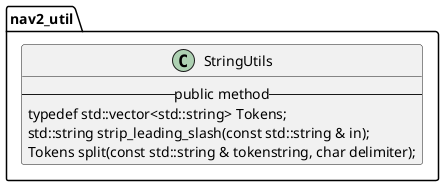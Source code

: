 @startuml
'https://plantuml.com/class-diagram

namespace nav2_util{
class StringUtils{
-- public method --
typedef std::vector<std::string> Tokens;
std::string strip_leading_slash(const std::string & in);
Tokens split(const std::string & tokenstring, char delimiter);
}
}
@enduml